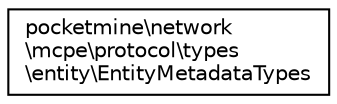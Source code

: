 digraph "Graphical Class Hierarchy"
{
 // INTERACTIVE_SVG=YES
 // LATEX_PDF_SIZE
  edge [fontname="Helvetica",fontsize="10",labelfontname="Helvetica",labelfontsize="10"];
  node [fontname="Helvetica",fontsize="10",shape=record];
  rankdir="LR";
  Node0 [label="pocketmine\\network\l\\mcpe\\protocol\\types\l\\entity\\EntityMetadataTypes",height=0.2,width=0.4,color="black", fillcolor="white", style="filled",URL="$da/d44/classpocketmine_1_1network_1_1mcpe_1_1protocol_1_1types_1_1entity_1_1_entity_metadata_types.html",tooltip=" "];
}
